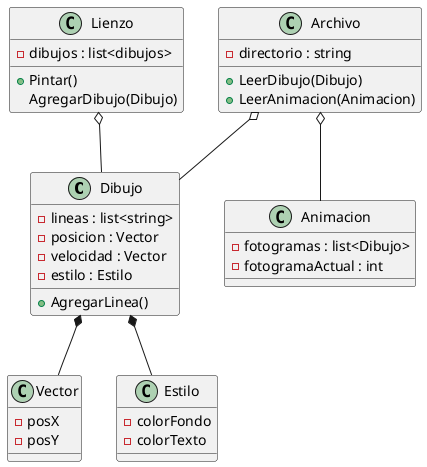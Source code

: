 @startuml Pintor

class Dibujo{
    -lineas : list<string>
    -posicion : Vector
    -velocidad : Vector
    -estilo : Estilo
    +AgregarLinea()
}
class Vector{
    -posX
    -posY
}
class Archivo{
    -directorio : string
    +LeerDibujo(Dibujo)
    +LeerAnimacion(Animacion)
}
class Estilo{
    -colorFondo
    -colorTexto
}

class Animacion{
    -fotogramas : list<Dibujo>
    -fotogramaActual : int
}

class Lienzo{
    -dibujos : list<dibujos>
    +Pintar()
    AgregarDibujo(Dibujo)
}

Dibujo *-- Vector
Archivo o-- Dibujo
Dibujo *-- Estilo
Archivo o-- Animacion
Lienzo o-- Dibujo

@enduml
